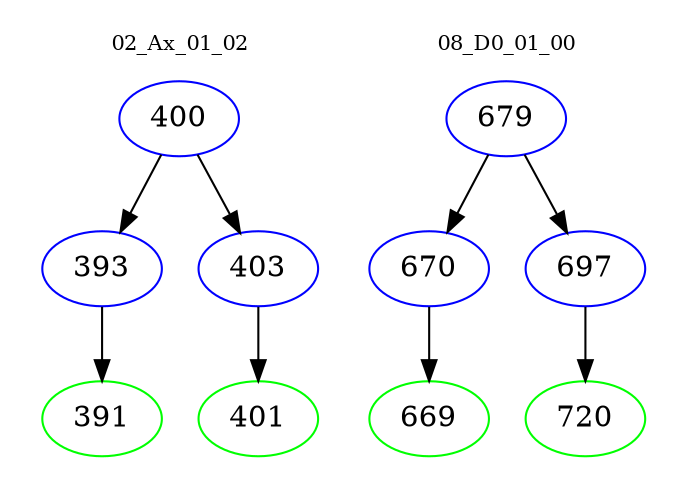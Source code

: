 digraph{
subgraph cluster_0 {
color = white
label = "02_Ax_01_02";
fontsize=10;
T0_400 [label="400", color="blue"]
T0_400 -> T0_393 [color="black"]
T0_393 [label="393", color="blue"]
T0_393 -> T0_391 [color="black"]
T0_391 [label="391", color="green"]
T0_400 -> T0_403 [color="black"]
T0_403 [label="403", color="blue"]
T0_403 -> T0_401 [color="black"]
T0_401 [label="401", color="green"]
}
subgraph cluster_1 {
color = white
label = "08_D0_01_00";
fontsize=10;
T1_679 [label="679", color="blue"]
T1_679 -> T1_670 [color="black"]
T1_670 [label="670", color="blue"]
T1_670 -> T1_669 [color="black"]
T1_669 [label="669", color="green"]
T1_679 -> T1_697 [color="black"]
T1_697 [label="697", color="blue"]
T1_697 -> T1_720 [color="black"]
T1_720 [label="720", color="green"]
}
}
